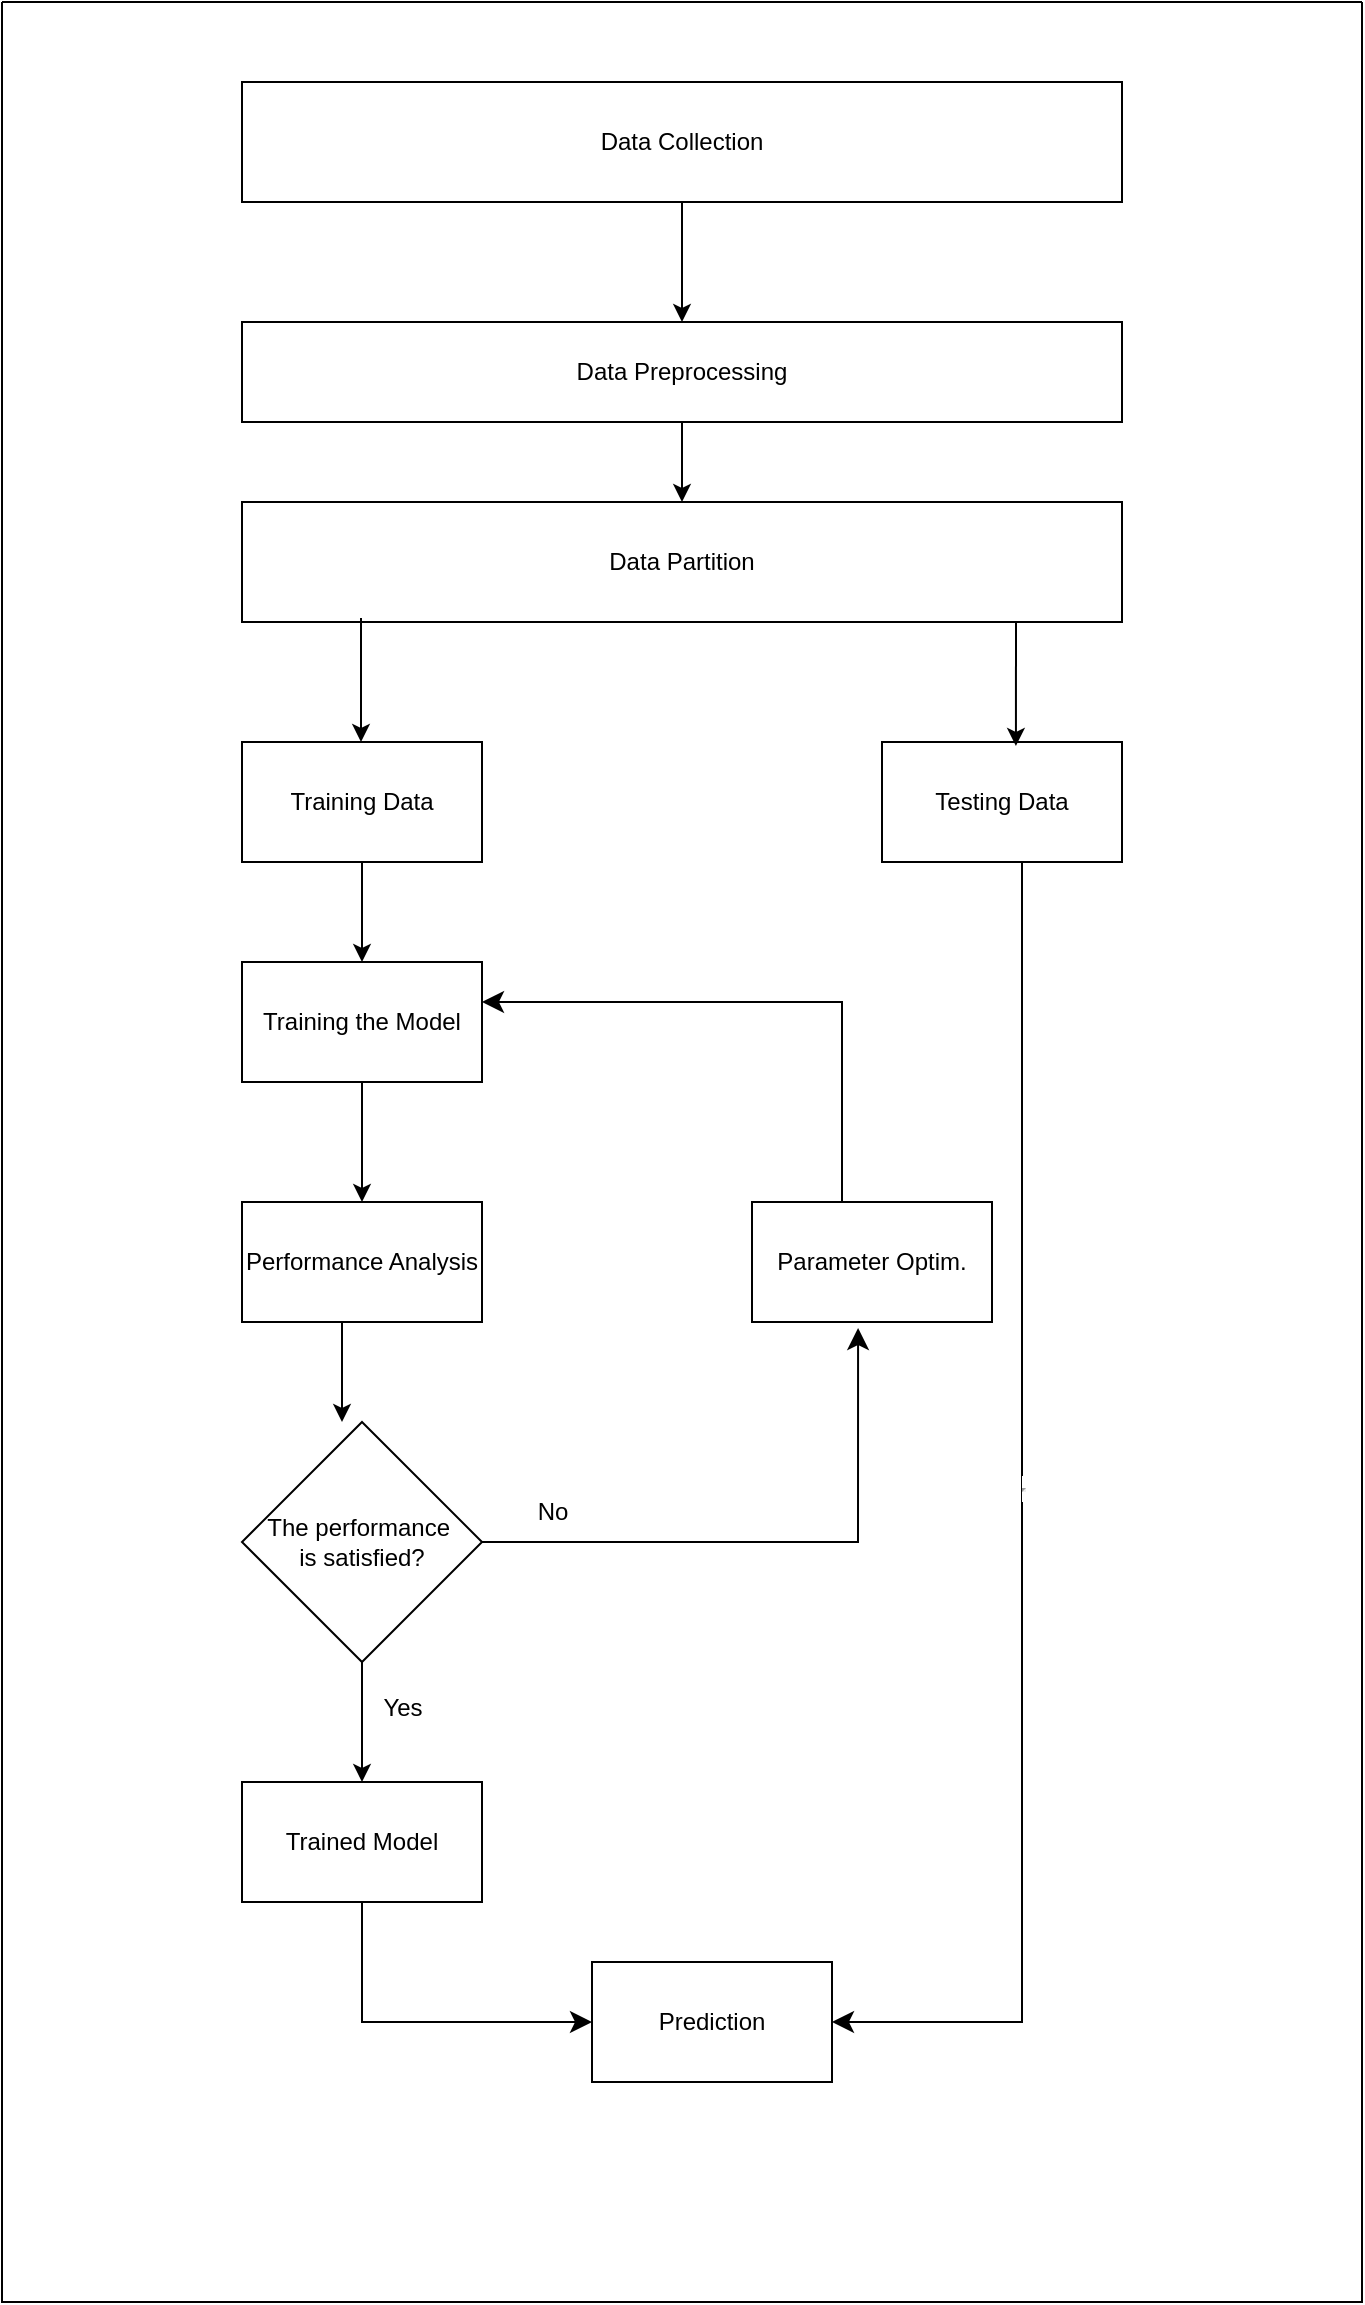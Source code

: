 <mxfile version="21.2.1" type="device">
  <diagram name="Page-1" id="agY0_pRUQys5GmOzdEG4">
    <mxGraphModel dx="1434" dy="1864" grid="1" gridSize="10" guides="1" tooltips="1" connect="1" arrows="1" fold="1" page="1" pageScale="1" pageWidth="850" pageHeight="1100" math="0" shadow="0">
      <root>
        <mxCell id="0" />
        <mxCell id="1" parent="0" />
        <mxCell id="0HKcewtW-88DahNUEZpr-1" value="" style="swimlane;startSize=0;flipV=0;flipH=1;" vertex="1" parent="1">
          <mxGeometry x="60" y="-540" width="680" height="1150" as="geometry" />
        </mxCell>
        <mxCell id="0HKcewtW-88DahNUEZpr-15" value="" style="edgeStyle=orthogonalEdgeStyle;rounded=0;orthogonalLoop=1;jettySize=auto;html=1;" edge="1" parent="0HKcewtW-88DahNUEZpr-1" source="0HKcewtW-88DahNUEZpr-2">
          <mxGeometry relative="1" as="geometry">
            <mxPoint x="340" y="160" as="targetPoint" />
          </mxGeometry>
        </mxCell>
        <mxCell id="0HKcewtW-88DahNUEZpr-2" value="Data Collection" style="rounded=0;whiteSpace=wrap;html=1;" vertex="1" parent="0HKcewtW-88DahNUEZpr-1">
          <mxGeometry x="120" y="40" width="440" height="60" as="geometry" />
        </mxCell>
        <mxCell id="0HKcewtW-88DahNUEZpr-20" value="" style="edgeStyle=orthogonalEdgeStyle;rounded=0;orthogonalLoop=1;jettySize=auto;html=1;" edge="1" parent="0HKcewtW-88DahNUEZpr-1" source="0HKcewtW-88DahNUEZpr-16" target="0HKcewtW-88DahNUEZpr-19">
          <mxGeometry relative="1" as="geometry" />
        </mxCell>
        <mxCell id="0HKcewtW-88DahNUEZpr-16" value="Data Preprocessing" style="rounded=0;whiteSpace=wrap;html=1;" vertex="1" parent="0HKcewtW-88DahNUEZpr-1">
          <mxGeometry x="120" y="160" width="440" height="50" as="geometry" />
        </mxCell>
        <mxCell id="0HKcewtW-88DahNUEZpr-19" value="Data Partition" style="whiteSpace=wrap;html=1;rounded=0;" vertex="1" parent="0HKcewtW-88DahNUEZpr-1">
          <mxGeometry x="120" y="250" width="440" height="60" as="geometry" />
        </mxCell>
        <mxCell id="0HKcewtW-88DahNUEZpr-38" value="" style="edgeStyle=orthogonalEdgeStyle;rounded=0;orthogonalLoop=1;jettySize=auto;html=1;" edge="1" parent="0HKcewtW-88DahNUEZpr-1" source="0HKcewtW-88DahNUEZpr-22" target="0HKcewtW-88DahNUEZpr-36">
          <mxGeometry relative="1" as="geometry" />
        </mxCell>
        <mxCell id="0HKcewtW-88DahNUEZpr-22" value="Training Data" style="rounded=0;whiteSpace=wrap;html=1;" vertex="1" parent="0HKcewtW-88DahNUEZpr-1">
          <mxGeometry x="120" y="370" width="120" height="60" as="geometry" />
        </mxCell>
        <mxCell id="0HKcewtW-88DahNUEZpr-32" value="Testing Data" style="rounded=0;whiteSpace=wrap;html=1;" vertex="1" parent="0HKcewtW-88DahNUEZpr-1">
          <mxGeometry x="440" y="370" width="120" height="60" as="geometry" />
        </mxCell>
        <mxCell id="0HKcewtW-88DahNUEZpr-34" value="" style="edgeStyle=none;orthogonalLoop=1;jettySize=auto;html=1;rounded=0;entryX=0.558;entryY=0.033;entryDx=0;entryDy=0;entryPerimeter=0;" edge="1" parent="0HKcewtW-88DahNUEZpr-1" target="0HKcewtW-88DahNUEZpr-32">
          <mxGeometry width="100" relative="1" as="geometry">
            <mxPoint x="507" y="310" as="sourcePoint" />
            <mxPoint x="550" y="340" as="targetPoint" />
            <Array as="points">
              <mxPoint x="507" y="310" />
            </Array>
          </mxGeometry>
        </mxCell>
        <mxCell id="0HKcewtW-88DahNUEZpr-35" value="" style="edgeStyle=none;orthogonalLoop=1;jettySize=auto;html=1;rounded=0;entryX=0.558;entryY=0.033;entryDx=0;entryDy=0;entryPerimeter=0;" edge="1" parent="0HKcewtW-88DahNUEZpr-1">
          <mxGeometry width="100" relative="1" as="geometry">
            <mxPoint x="179.5" y="308" as="sourcePoint" />
            <mxPoint x="179.5" y="370" as="targetPoint" />
            <Array as="points">
              <mxPoint x="179.5" y="308" />
            </Array>
          </mxGeometry>
        </mxCell>
        <mxCell id="0HKcewtW-88DahNUEZpr-36" value="Training the Model" style="rounded=0;whiteSpace=wrap;html=1;" vertex="1" parent="0HKcewtW-88DahNUEZpr-1">
          <mxGeometry x="120" y="480" width="120" height="60" as="geometry" />
        </mxCell>
        <mxCell id="0HKcewtW-88DahNUEZpr-40" style="edgeStyle=orthogonalEdgeStyle;rounded=0;orthogonalLoop=1;jettySize=auto;html=1;exitX=0.5;exitY=1;exitDx=0;exitDy=0;" edge="1" parent="0HKcewtW-88DahNUEZpr-1" source="0HKcewtW-88DahNUEZpr-36" target="0HKcewtW-88DahNUEZpr-37">
          <mxGeometry relative="1" as="geometry" />
        </mxCell>
        <mxCell id="0HKcewtW-88DahNUEZpr-37" value="Performance Analysis" style="rounded=0;whiteSpace=wrap;html=1;" vertex="1" parent="0HKcewtW-88DahNUEZpr-1">
          <mxGeometry x="120" y="600" width="120" height="60" as="geometry" />
        </mxCell>
        <mxCell id="0HKcewtW-88DahNUEZpr-41" value="The performance&amp;nbsp;&lt;br&gt;is satisfied?" style="rhombus;whiteSpace=wrap;html=1;" vertex="1" parent="0HKcewtW-88DahNUEZpr-1">
          <mxGeometry x="120" y="710" width="120" height="120" as="geometry" />
        </mxCell>
        <mxCell id="0HKcewtW-88DahNUEZpr-42" value="Trained Model" style="rounded=0;whiteSpace=wrap;html=1;" vertex="1" parent="0HKcewtW-88DahNUEZpr-1">
          <mxGeometry x="120" y="890" width="120" height="60" as="geometry" />
        </mxCell>
        <mxCell id="0HKcewtW-88DahNUEZpr-44" value="Prediction" style="rounded=0;whiteSpace=wrap;html=1;" vertex="1" parent="0HKcewtW-88DahNUEZpr-1">
          <mxGeometry x="295" y="980" width="120" height="60" as="geometry" />
        </mxCell>
        <mxCell id="0HKcewtW-88DahNUEZpr-45" value="Parameter Optim." style="rounded=0;whiteSpace=wrap;html=1;" vertex="1" parent="0HKcewtW-88DahNUEZpr-1">
          <mxGeometry x="375" y="600" width="120" height="60" as="geometry" />
        </mxCell>
        <mxCell id="0HKcewtW-88DahNUEZpr-64" value="&lt;hr&gt;" style="edgeStyle=segmentEdgeStyle;endArrow=classic;html=1;curved=0;rounded=0;endSize=8;startSize=8;sourcePerimeterSpacing=0;targetPerimeterSpacing=0;entryX=1;entryY=0.5;entryDx=0;entryDy=0;" edge="1" parent="0HKcewtW-88DahNUEZpr-1" target="0HKcewtW-88DahNUEZpr-44">
          <mxGeometry width="100" relative="1" as="geometry">
            <mxPoint x="560" y="430" as="sourcePoint" />
            <mxPoint x="460" y="1090" as="targetPoint" />
            <Array as="points">
              <mxPoint x="510" y="430" />
              <mxPoint x="510" y="1010" />
            </Array>
          </mxGeometry>
        </mxCell>
        <mxCell id="0HKcewtW-88DahNUEZpr-68" value="" style="edgeStyle=segmentEdgeStyle;endArrow=classic;html=1;curved=0;rounded=0;endSize=8;startSize=8;sourcePerimeterSpacing=0;targetPerimeterSpacing=0;entryX=0.442;entryY=1.05;entryDx=0;entryDy=0;entryPerimeter=0;" edge="1" parent="0HKcewtW-88DahNUEZpr-1" target="0HKcewtW-88DahNUEZpr-45">
          <mxGeometry width="100" relative="1" as="geometry">
            <mxPoint x="240" y="770" as="sourcePoint" />
            <mxPoint x="430" y="670" as="targetPoint" />
            <Array as="points">
              <mxPoint x="428" y="770" />
            </Array>
          </mxGeometry>
        </mxCell>
        <mxCell id="0HKcewtW-88DahNUEZpr-69" value="No" style="text;html=1;align=center;verticalAlign=middle;resizable=0;points=[];autosize=1;strokeColor=none;fillColor=none;" vertex="1" parent="0HKcewtW-88DahNUEZpr-1">
          <mxGeometry x="255" y="740" width="40" height="30" as="geometry" />
        </mxCell>
        <mxCell id="0HKcewtW-88DahNUEZpr-70" value="Yes" style="text;html=1;align=center;verticalAlign=middle;resizable=0;points=[];autosize=1;strokeColor=none;fillColor=none;" vertex="1" parent="0HKcewtW-88DahNUEZpr-1">
          <mxGeometry x="180" y="838" width="40" height="30" as="geometry" />
        </mxCell>
        <mxCell id="0HKcewtW-88DahNUEZpr-74" value="" style="edgeStyle=segmentEdgeStyle;endArrow=classic;html=1;curved=0;rounded=0;endSize=8;startSize=8;sourcePerimeterSpacing=0;targetPerimeterSpacing=0;exitX=0.5;exitY=1;exitDx=0;exitDy=0;" edge="1" parent="0HKcewtW-88DahNUEZpr-1" source="0HKcewtW-88DahNUEZpr-42">
          <mxGeometry width="100" relative="1" as="geometry">
            <mxPoint x="180" y="970" as="sourcePoint" />
            <mxPoint x="295" y="1010" as="targetPoint" />
            <Array as="points">
              <mxPoint x="180" y="1010" />
            </Array>
          </mxGeometry>
        </mxCell>
        <mxCell id="0HKcewtW-88DahNUEZpr-46" value="" style="edgeStyle=orthogonalEdgeStyle;rounded=0;orthogonalLoop=1;jettySize=auto;html=1;" edge="1" parent="1">
          <mxGeometry relative="1" as="geometry">
            <mxPoint x="230" y="140" as="sourcePoint" />
            <mxPoint x="230" y="170" as="targetPoint" />
            <Array as="points">
              <mxPoint x="230" y="120" />
              <mxPoint x="230" y="120" />
            </Array>
          </mxGeometry>
        </mxCell>
        <mxCell id="0HKcewtW-88DahNUEZpr-47" value="" style="edgeStyle=orthogonalEdgeStyle;rounded=0;orthogonalLoop=1;jettySize=auto;html=1;exitX=0.5;exitY=1;exitDx=0;exitDy=0;" edge="1" parent="1" source="0HKcewtW-88DahNUEZpr-41">
          <mxGeometry relative="1" as="geometry">
            <mxPoint x="230" y="310" as="sourcePoint" />
            <mxPoint x="240" y="350" as="targetPoint" />
            <Array as="points">
              <mxPoint x="240" y="350" />
            </Array>
          </mxGeometry>
        </mxCell>
        <mxCell id="0HKcewtW-88DahNUEZpr-65" value="" style="edgeStyle=segmentEdgeStyle;endArrow=classic;html=1;curved=0;rounded=0;endSize=8;startSize=8;sourcePerimeterSpacing=0;targetPerimeterSpacing=0;" edge="1" parent="1" target="0HKcewtW-88DahNUEZpr-36">
          <mxGeometry width="100" relative="1" as="geometry">
            <mxPoint x="490" y="60" as="sourcePoint" />
            <mxPoint x="390" y="-40" as="targetPoint" />
            <Array as="points">
              <mxPoint x="480" y="60" />
              <mxPoint x="480" y="-40" />
            </Array>
          </mxGeometry>
        </mxCell>
      </root>
    </mxGraphModel>
  </diagram>
</mxfile>
